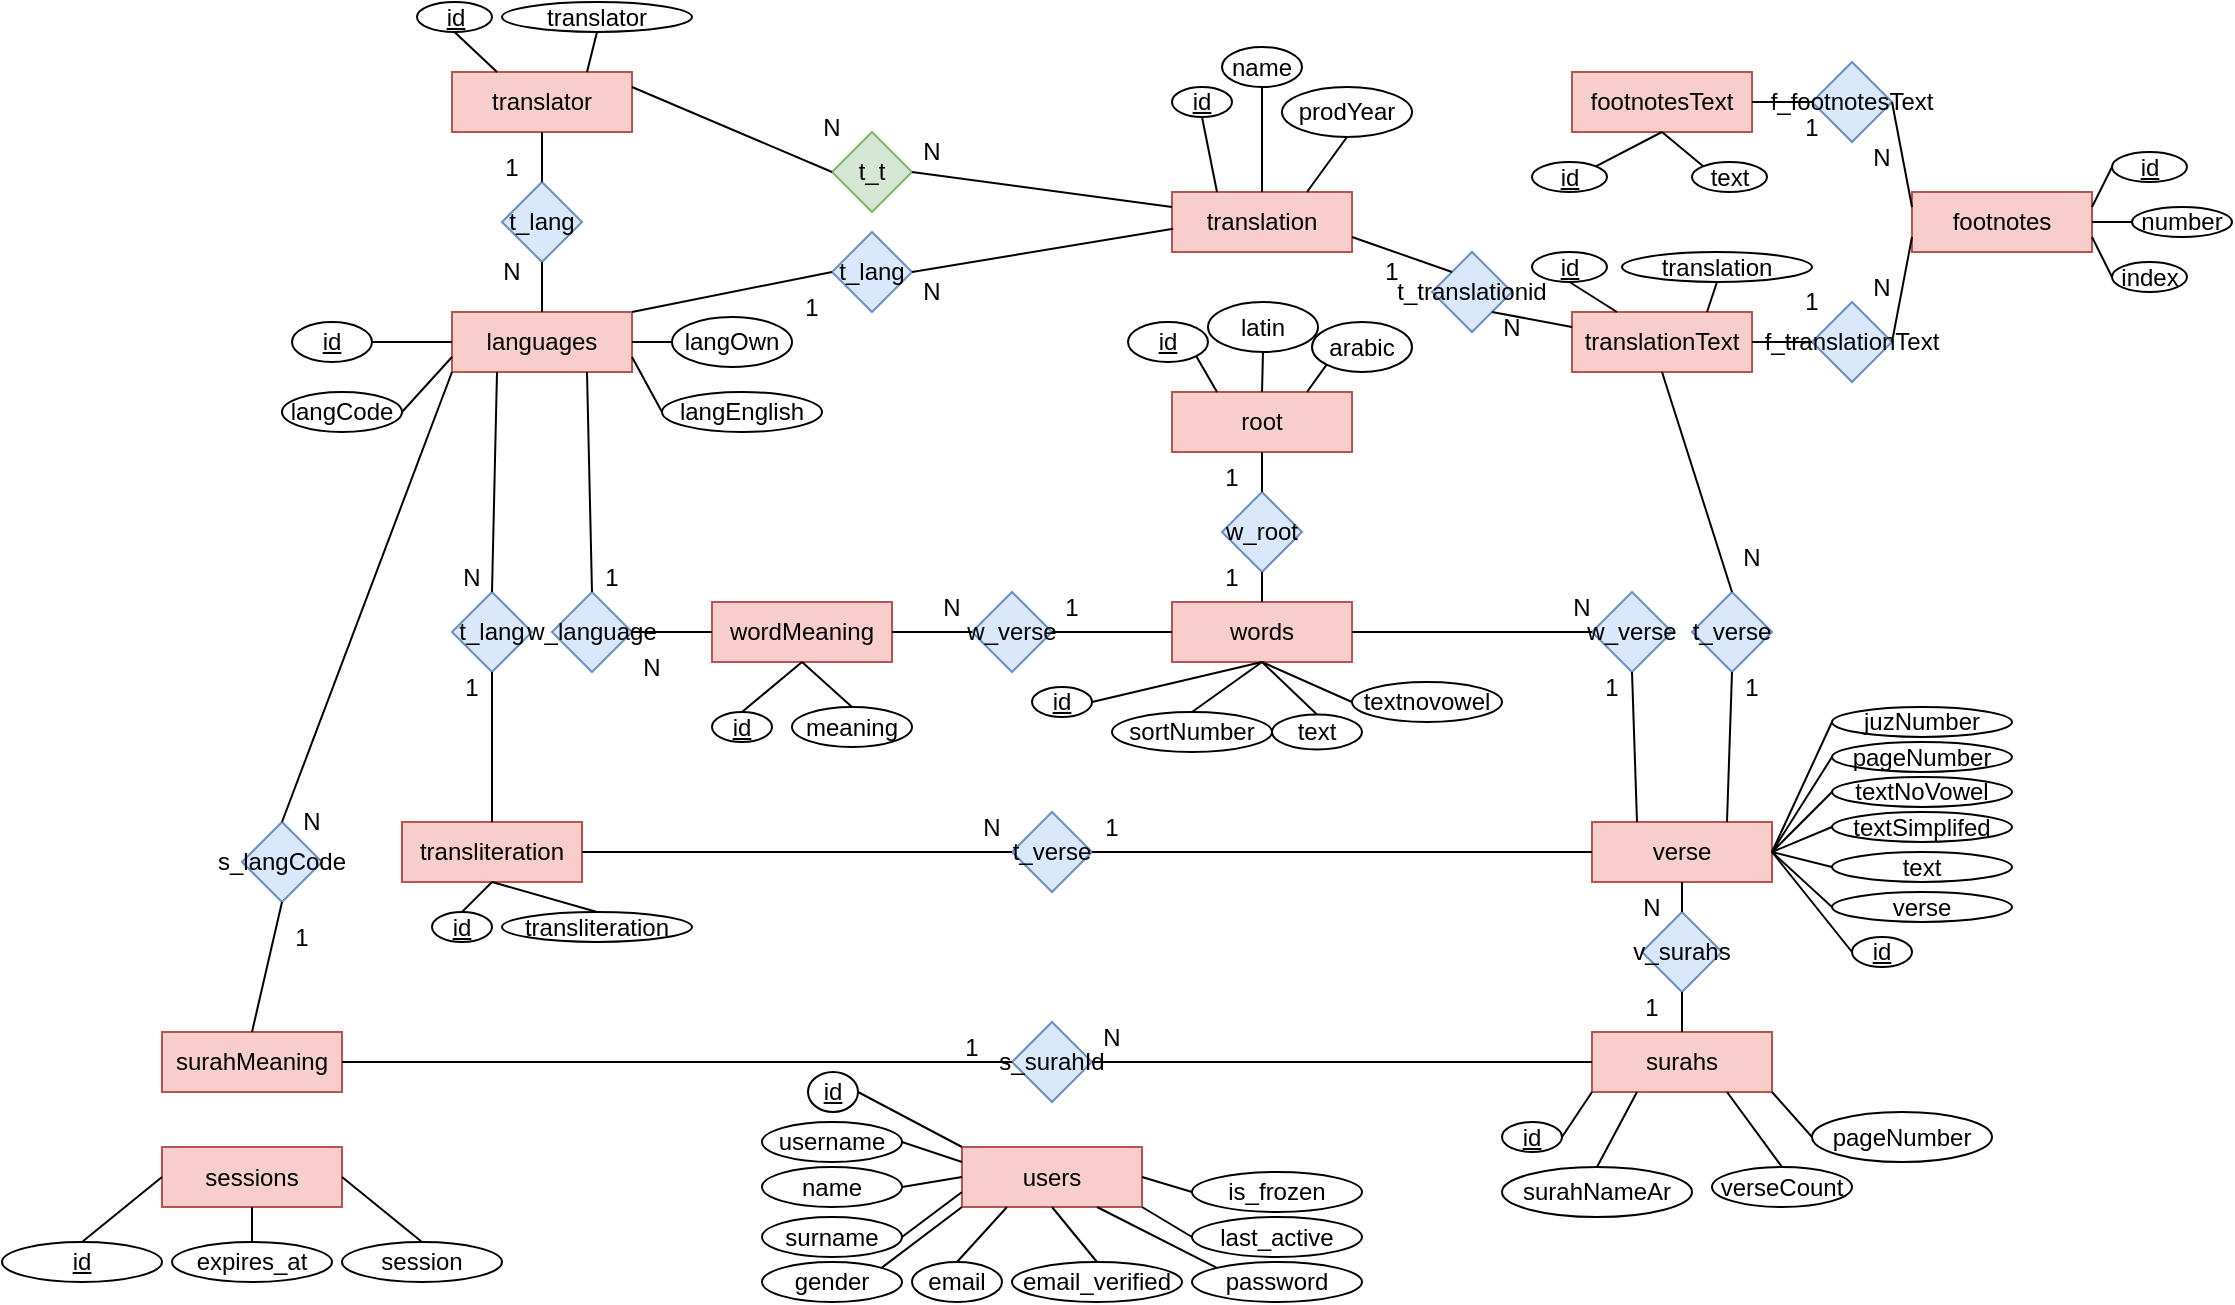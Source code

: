 <mxfile version="24.7.7">
  <diagram name="Page-1" id="Lbz4s9x_JRNStsEHYejV">
    <mxGraphModel dx="943" dy="545" grid="1" gridSize="10" guides="1" tooltips="1" connect="1" arrows="1" fold="1" page="1" pageScale="1" pageWidth="850" pageHeight="1100" math="0" shadow="0">
      <root>
        <mxCell id="0" />
        <mxCell id="1" parent="0" />
        <mxCell id="kabflVCg3d9FJCxfPINH-1" value="footnotes" style="rounded=0;whiteSpace=wrap;html=1;fillColor=#f8cecc;strokeColor=#b85450;" parent="1" vertex="1">
          <mxGeometry x="965" y="95" width="90" height="30" as="geometry" />
        </mxCell>
        <mxCell id="kabflVCg3d9FJCxfPINH-2" value="footnotesText" style="rounded=0;whiteSpace=wrap;html=1;fillColor=#f8cecc;strokeColor=#b85450;" parent="1" vertex="1">
          <mxGeometry x="795" y="35" width="90" height="30" as="geometry" />
        </mxCell>
        <mxCell id="kabflVCg3d9FJCxfPINH-3" value="translationText" style="rounded=0;whiteSpace=wrap;html=1;fillColor=#f8cecc;strokeColor=#b85450;" parent="1" vertex="1">
          <mxGeometry x="795" y="155" width="90" height="30" as="geometry" />
        </mxCell>
        <mxCell id="kabflVCg3d9FJCxfPINH-4" value="f_translationText" style="rhombus;whiteSpace=wrap;html=1;fillColor=#dae8fc;strokeColor=#6c8ebf;" parent="1" vertex="1">
          <mxGeometry x="915" y="150" width="40" height="40" as="geometry" />
        </mxCell>
        <mxCell id="kabflVCg3d9FJCxfPINH-5" value="f_footnotesText" style="rhombus;whiteSpace=wrap;html=1;fillColor=#dae8fc;strokeColor=#6c8ebf;" parent="1" vertex="1">
          <mxGeometry x="915" y="30" width="40" height="40" as="geometry" />
        </mxCell>
        <mxCell id="kabflVCg3d9FJCxfPINH-6" value="" style="endArrow=none;html=1;rounded=0;entryX=0;entryY=0.25;entryDx=0;entryDy=0;exitX=1;exitY=0.5;exitDx=0;exitDy=0;" parent="1" source="kabflVCg3d9FJCxfPINH-5" target="kabflVCg3d9FJCxfPINH-1" edge="1">
          <mxGeometry width="50" height="50" relative="1" as="geometry">
            <mxPoint x="825" y="385" as="sourcePoint" />
            <mxPoint x="875" y="335" as="targetPoint" />
          </mxGeometry>
        </mxCell>
        <mxCell id="kabflVCg3d9FJCxfPINH-7" value="" style="endArrow=none;html=1;rounded=0;entryX=0;entryY=0.75;entryDx=0;entryDy=0;exitX=1;exitY=0.5;exitDx=0;exitDy=0;" parent="1" source="kabflVCg3d9FJCxfPINH-4" target="kabflVCg3d9FJCxfPINH-1" edge="1">
          <mxGeometry width="50" height="50" relative="1" as="geometry">
            <mxPoint x="825" y="385" as="sourcePoint" />
            <mxPoint x="875" y="335" as="targetPoint" />
          </mxGeometry>
        </mxCell>
        <mxCell id="kabflVCg3d9FJCxfPINH-8" value="" style="endArrow=none;html=1;rounded=0;entryX=0;entryY=0.5;entryDx=0;entryDy=0;exitX=1;exitY=0.5;exitDx=0;exitDy=0;" parent="1" source="kabflVCg3d9FJCxfPINH-3" target="kabflVCg3d9FJCxfPINH-4" edge="1">
          <mxGeometry width="50" height="50" relative="1" as="geometry">
            <mxPoint x="825" y="385" as="sourcePoint" />
            <mxPoint x="875" y="335" as="targetPoint" />
          </mxGeometry>
        </mxCell>
        <mxCell id="kabflVCg3d9FJCxfPINH-9" value="" style="endArrow=none;html=1;rounded=0;entryX=0;entryY=0.5;entryDx=0;entryDy=0;exitX=1;exitY=0.5;exitDx=0;exitDy=0;" parent="1" source="kabflVCg3d9FJCxfPINH-2" target="kabflVCg3d9FJCxfPINH-5" edge="1">
          <mxGeometry width="50" height="50" relative="1" as="geometry">
            <mxPoint x="825" y="385" as="sourcePoint" />
            <mxPoint x="875" y="335" as="targetPoint" />
          </mxGeometry>
        </mxCell>
        <mxCell id="kabflVCg3d9FJCxfPINH-10" value="translation" style="rounded=0;whiteSpace=wrap;html=1;fillColor=#f8cecc;strokeColor=#b85450;" parent="1" vertex="1">
          <mxGeometry x="595" y="95" width="90" height="30" as="geometry" />
        </mxCell>
        <mxCell id="kabflVCg3d9FJCxfPINH-14" value="languages" style="rounded=0;whiteSpace=wrap;html=1;fillColor=#f8cecc;strokeColor=#b85450;" parent="1" vertex="1">
          <mxGeometry x="235" y="155" width="90" height="30" as="geometry" />
        </mxCell>
        <mxCell id="kabflVCg3d9FJCxfPINH-15" value="t_lang" style="rhombus;whiteSpace=wrap;html=1;fillColor=#dae8fc;strokeColor=#6c8ebf;" parent="1" vertex="1">
          <mxGeometry x="425" y="115" width="40" height="40" as="geometry" />
        </mxCell>
        <mxCell id="kabflVCg3d9FJCxfPINH-16" value="" style="endArrow=none;html=1;rounded=0;exitX=1;exitY=0.5;exitDx=0;exitDy=0;entryX=0.007;entryY=0.613;entryDx=0;entryDy=0;entryPerimeter=0;" parent="1" source="kabflVCg3d9FJCxfPINH-15" target="kabflVCg3d9FJCxfPINH-10" edge="1">
          <mxGeometry width="50" height="50" relative="1" as="geometry">
            <mxPoint x="835" y="165" as="sourcePoint" />
            <mxPoint x="630" y="175" as="targetPoint" />
          </mxGeometry>
        </mxCell>
        <mxCell id="kabflVCg3d9FJCxfPINH-17" value="" style="endArrow=none;html=1;rounded=0;entryX=1;entryY=0;entryDx=0;entryDy=0;exitX=0;exitY=0.5;exitDx=0;exitDy=0;" parent="1" source="kabflVCg3d9FJCxfPINH-15" target="kabflVCg3d9FJCxfPINH-14" edge="1">
          <mxGeometry width="50" height="50" relative="1" as="geometry">
            <mxPoint x="835" y="165" as="sourcePoint" />
            <mxPoint x="885" y="115" as="targetPoint" />
          </mxGeometry>
        </mxCell>
        <mxCell id="kabflVCg3d9FJCxfPINH-18" value="t_translationid" style="rhombus;whiteSpace=wrap;html=1;fillColor=#dae8fc;strokeColor=#6c8ebf;" parent="1" vertex="1">
          <mxGeometry x="725" y="125" width="40" height="40" as="geometry" />
        </mxCell>
        <mxCell id="kabflVCg3d9FJCxfPINH-19" value="" style="endArrow=none;html=1;rounded=0;exitX=1;exitY=0.75;exitDx=0;exitDy=0;entryX=0;entryY=0;entryDx=0;entryDy=0;" parent="1" source="kabflVCg3d9FJCxfPINH-10" target="kabflVCg3d9FJCxfPINH-18" edge="1">
          <mxGeometry width="50" height="50" relative="1" as="geometry">
            <mxPoint x="775" y="245" as="sourcePoint" />
            <mxPoint x="825" y="195" as="targetPoint" />
          </mxGeometry>
        </mxCell>
        <mxCell id="kabflVCg3d9FJCxfPINH-20" value="" style="endArrow=none;html=1;rounded=0;exitX=1;exitY=1;exitDx=0;exitDy=0;entryX=0;entryY=0.25;entryDx=0;entryDy=0;" parent="1" source="kabflVCg3d9FJCxfPINH-18" target="kabflVCg3d9FJCxfPINH-3" edge="1">
          <mxGeometry width="50" height="50" relative="1" as="geometry">
            <mxPoint x="775" y="245" as="sourcePoint" />
            <mxPoint x="825" y="195" as="targetPoint" />
          </mxGeometry>
        </mxCell>
        <mxCell id="kabflVCg3d9FJCxfPINH-21" value="verse" style="rounded=0;whiteSpace=wrap;html=1;fillColor=#f8cecc;strokeColor=#b85450;" parent="1" vertex="1">
          <mxGeometry x="805" y="410" width="90" height="30" as="geometry" />
        </mxCell>
        <mxCell id="kabflVCg3d9FJCxfPINH-22" value="t_verse" style="rhombus;whiteSpace=wrap;html=1;fillColor=#dae8fc;strokeColor=#6c8ebf;" parent="1" vertex="1">
          <mxGeometry x="855" y="295" width="40" height="40" as="geometry" />
        </mxCell>
        <mxCell id="kabflVCg3d9FJCxfPINH-23" value="" style="endArrow=none;html=1;rounded=0;entryX=0.5;entryY=1;entryDx=0;entryDy=0;exitX=0.5;exitY=0;exitDx=0;exitDy=0;" parent="1" source="kabflVCg3d9FJCxfPINH-22" target="kabflVCg3d9FJCxfPINH-3" edge="1">
          <mxGeometry width="50" height="50" relative="1" as="geometry">
            <mxPoint x="735" y="385" as="sourcePoint" />
            <mxPoint x="785" y="335" as="targetPoint" />
          </mxGeometry>
        </mxCell>
        <mxCell id="kabflVCg3d9FJCxfPINH-24" value="" style="endArrow=none;html=1;rounded=0;entryX=0.5;entryY=1;entryDx=0;entryDy=0;exitX=0.75;exitY=0;exitDx=0;exitDy=0;" parent="1" source="kabflVCg3d9FJCxfPINH-21" target="kabflVCg3d9FJCxfPINH-22" edge="1">
          <mxGeometry width="50" height="50" relative="1" as="geometry">
            <mxPoint x="735" y="385" as="sourcePoint" />
            <mxPoint x="785" y="335" as="targetPoint" />
          </mxGeometry>
        </mxCell>
        <mxCell id="kabflVCg3d9FJCxfPINH-25" value="t_lang" style="rhombus;whiteSpace=wrap;html=1;fillColor=#dae8fc;strokeColor=#6c8ebf;" parent="1" vertex="1">
          <mxGeometry x="260" y="90" width="40" height="40" as="geometry" />
        </mxCell>
        <mxCell id="kabflVCg3d9FJCxfPINH-26" value="translator" style="rounded=0;whiteSpace=wrap;html=1;fillColor=#f8cecc;strokeColor=#b85450;" parent="1" vertex="1">
          <mxGeometry x="235" y="35" width="90" height="30" as="geometry" />
        </mxCell>
        <mxCell id="kabflVCg3d9FJCxfPINH-27" value="" style="endArrow=none;html=1;rounded=0;entryX=0.5;entryY=1;entryDx=0;entryDy=0;exitX=0.5;exitY=0;exitDx=0;exitDy=0;" parent="1" source="kabflVCg3d9FJCxfPINH-25" target="kabflVCg3d9FJCxfPINH-26" edge="1">
          <mxGeometry width="50" height="50" relative="1" as="geometry">
            <mxPoint x="535" y="245" as="sourcePoint" />
            <mxPoint x="585" y="195" as="targetPoint" />
          </mxGeometry>
        </mxCell>
        <mxCell id="kabflVCg3d9FJCxfPINH-28" value="" style="endArrow=none;html=1;rounded=0;entryX=0.5;entryY=1;entryDx=0;entryDy=0;exitX=0.5;exitY=0;exitDx=0;exitDy=0;" parent="1" source="kabflVCg3d9FJCxfPINH-14" target="kabflVCg3d9FJCxfPINH-25" edge="1">
          <mxGeometry width="50" height="50" relative="1" as="geometry">
            <mxPoint x="535" y="245" as="sourcePoint" />
            <mxPoint x="585" y="195" as="targetPoint" />
          </mxGeometry>
        </mxCell>
        <mxCell id="kabflVCg3d9FJCxfPINH-29" value="t_t" style="rhombus;whiteSpace=wrap;html=1;fillColor=#d5e8d4;strokeColor=#82b366;" parent="1" vertex="1">
          <mxGeometry x="425" y="65" width="40" height="40" as="geometry" />
        </mxCell>
        <mxCell id="kabflVCg3d9FJCxfPINH-30" value="" style="endArrow=none;html=1;rounded=0;entryX=1;entryY=0.25;entryDx=0;entryDy=0;exitX=0;exitY=0.5;exitDx=0;exitDy=0;" parent="1" source="kabflVCg3d9FJCxfPINH-29" target="kabflVCg3d9FJCxfPINH-26" edge="1">
          <mxGeometry width="50" height="50" relative="1" as="geometry">
            <mxPoint x="535" y="245" as="sourcePoint" />
            <mxPoint x="585" y="195" as="targetPoint" />
          </mxGeometry>
        </mxCell>
        <mxCell id="kabflVCg3d9FJCxfPINH-31" value="" style="endArrow=none;html=1;rounded=0;entryX=0;entryY=0.25;entryDx=0;entryDy=0;exitX=1;exitY=0.5;exitDx=0;exitDy=0;" parent="1" source="kabflVCg3d9FJCxfPINH-29" target="kabflVCg3d9FJCxfPINH-10" edge="1">
          <mxGeometry width="50" height="50" relative="1" as="geometry">
            <mxPoint x="535" y="245" as="sourcePoint" />
            <mxPoint x="585" y="195" as="targetPoint" />
          </mxGeometry>
        </mxCell>
        <mxCell id="kabflVCg3d9FJCxfPINH-32" value="transliteration" style="rounded=0;whiteSpace=wrap;html=1;fillColor=#f8cecc;strokeColor=#b85450;" parent="1" vertex="1">
          <mxGeometry x="210" y="410" width="90" height="30" as="geometry" />
        </mxCell>
        <mxCell id="kabflVCg3d9FJCxfPINH-33" value="t_lang" style="rhombus;whiteSpace=wrap;html=1;fillColor=#dae8fc;strokeColor=#6c8ebf;" parent="1" vertex="1">
          <mxGeometry x="235" y="295" width="40" height="40" as="geometry" />
        </mxCell>
        <mxCell id="kabflVCg3d9FJCxfPINH-34" value="t_verse" style="rhombus;whiteSpace=wrap;html=1;fillColor=#dae8fc;strokeColor=#6c8ebf;" parent="1" vertex="1">
          <mxGeometry x="515" y="405" width="40" height="40" as="geometry" />
        </mxCell>
        <mxCell id="kabflVCg3d9FJCxfPINH-35" value="" style="endArrow=none;html=1;rounded=0;entryX=0.5;entryY=1;entryDx=0;entryDy=0;exitX=0.5;exitY=0;exitDx=0;exitDy=0;" parent="1" source="kabflVCg3d9FJCxfPINH-32" target="kabflVCg3d9FJCxfPINH-33" edge="1">
          <mxGeometry width="50" height="50" relative="1" as="geometry">
            <mxPoint x="645" y="385" as="sourcePoint" />
            <mxPoint x="695" y="335" as="targetPoint" />
          </mxGeometry>
        </mxCell>
        <mxCell id="kabflVCg3d9FJCxfPINH-36" value="" style="endArrow=none;html=1;rounded=0;entryX=0.25;entryY=1;entryDx=0;entryDy=0;exitX=0.5;exitY=0;exitDx=0;exitDy=0;" parent="1" source="kabflVCg3d9FJCxfPINH-33" target="kabflVCg3d9FJCxfPINH-14" edge="1">
          <mxGeometry width="50" height="50" relative="1" as="geometry">
            <mxPoint x="645" y="385" as="sourcePoint" />
            <mxPoint x="695" y="335" as="targetPoint" />
          </mxGeometry>
        </mxCell>
        <mxCell id="kabflVCg3d9FJCxfPINH-37" value="" style="endArrow=none;html=1;rounded=0;entryX=0;entryY=0.5;entryDx=0;entryDy=0;exitX=1;exitY=0.5;exitDx=0;exitDy=0;" parent="1" source="kabflVCg3d9FJCxfPINH-32" target="kabflVCg3d9FJCxfPINH-34" edge="1">
          <mxGeometry width="50" height="50" relative="1" as="geometry">
            <mxPoint x="645" y="385" as="sourcePoint" />
            <mxPoint x="695" y="335" as="targetPoint" />
          </mxGeometry>
        </mxCell>
        <mxCell id="kabflVCg3d9FJCxfPINH-38" value="" style="endArrow=none;html=1;rounded=0;entryX=0;entryY=0.5;entryDx=0;entryDy=0;exitX=1;exitY=0.5;exitDx=0;exitDy=0;" parent="1" source="kabflVCg3d9FJCxfPINH-34" target="kabflVCg3d9FJCxfPINH-21" edge="1">
          <mxGeometry width="50" height="50" relative="1" as="geometry">
            <mxPoint x="645" y="385" as="sourcePoint" />
            <mxPoint x="695" y="335" as="targetPoint" />
          </mxGeometry>
        </mxCell>
        <mxCell id="kabflVCg3d9FJCxfPINH-39" value="surahs" style="rounded=0;whiteSpace=wrap;html=1;fillColor=#f8cecc;strokeColor=#b85450;" parent="1" vertex="1">
          <mxGeometry x="805" y="515" width="90" height="30" as="geometry" />
        </mxCell>
        <mxCell id="kabflVCg3d9FJCxfPINH-40" value="v_surahs" style="rhombus;whiteSpace=wrap;html=1;fillColor=#dae8fc;strokeColor=#6c8ebf;" parent="1" vertex="1">
          <mxGeometry x="830" y="455" width="40" height="40" as="geometry" />
        </mxCell>
        <mxCell id="kabflVCg3d9FJCxfPINH-41" value="" style="endArrow=none;html=1;rounded=0;entryX=0.5;entryY=1;entryDx=0;entryDy=0;exitX=0.5;exitY=0;exitDx=0;exitDy=0;" parent="1" source="kabflVCg3d9FJCxfPINH-40" target="kabflVCg3d9FJCxfPINH-21" edge="1">
          <mxGeometry width="50" height="50" relative="1" as="geometry">
            <mxPoint x="790" y="415" as="sourcePoint" />
            <mxPoint x="835" y="425" as="targetPoint" />
          </mxGeometry>
        </mxCell>
        <mxCell id="kabflVCg3d9FJCxfPINH-42" value="" style="endArrow=none;html=1;rounded=0;entryX=0.5;entryY=1;entryDx=0;entryDy=0;exitX=0.5;exitY=0;exitDx=0;exitDy=0;" parent="1" source="kabflVCg3d9FJCxfPINH-39" target="kabflVCg3d9FJCxfPINH-40" edge="1">
          <mxGeometry width="50" height="50" relative="1" as="geometry">
            <mxPoint x="785" y="475" as="sourcePoint" />
            <mxPoint x="835" y="425" as="targetPoint" />
          </mxGeometry>
        </mxCell>
        <mxCell id="kabflVCg3d9FJCxfPINH-43" value="words" style="rounded=0;whiteSpace=wrap;html=1;fillColor=#f8cecc;strokeColor=#b85450;" parent="1" vertex="1">
          <mxGeometry x="595" y="300" width="90" height="30" as="geometry" />
        </mxCell>
        <mxCell id="kabflVCg3d9FJCxfPINH-44" value="root" style="rounded=0;whiteSpace=wrap;html=1;fillColor=#f8cecc;strokeColor=#b85450;" parent="1" vertex="1">
          <mxGeometry x="595" y="195" width="90" height="30" as="geometry" />
        </mxCell>
        <mxCell id="kabflVCg3d9FJCxfPINH-45" value="w_verse" style="rhombus;whiteSpace=wrap;html=1;fillColor=#dae8fc;strokeColor=#6c8ebf;" parent="1" vertex="1">
          <mxGeometry x="805" y="295" width="40" height="40" as="geometry" />
        </mxCell>
        <mxCell id="kabflVCg3d9FJCxfPINH-46" value="" style="endArrow=none;html=1;rounded=0;entryX=1;entryY=0.5;entryDx=0;entryDy=0;exitX=0;exitY=0.5;exitDx=0;exitDy=0;" parent="1" source="kabflVCg3d9FJCxfPINH-45" target="kabflVCg3d9FJCxfPINH-43" edge="1">
          <mxGeometry width="50" height="50" relative="1" as="geometry">
            <mxPoint x="865" y="355" as="sourcePoint" />
            <mxPoint x="915" y="305" as="targetPoint" />
          </mxGeometry>
        </mxCell>
        <mxCell id="kabflVCg3d9FJCxfPINH-47" value="w_root" style="rhombus;whiteSpace=wrap;html=1;fillColor=#dae8fc;strokeColor=#6c8ebf;" parent="1" vertex="1">
          <mxGeometry x="620" y="245" width="40" height="40" as="geometry" />
        </mxCell>
        <mxCell id="kabflVCg3d9FJCxfPINH-48" value="" style="endArrow=none;html=1;rounded=0;entryX=0.5;entryY=1;entryDx=0;entryDy=0;exitX=0.5;exitY=0;exitDx=0;exitDy=0;" parent="1" source="kabflVCg3d9FJCxfPINH-43" target="kabflVCg3d9FJCxfPINH-47" edge="1">
          <mxGeometry width="50" height="50" relative="1" as="geometry">
            <mxPoint x="865" y="355" as="sourcePoint" />
            <mxPoint x="915" y="305" as="targetPoint" />
          </mxGeometry>
        </mxCell>
        <mxCell id="kabflVCg3d9FJCxfPINH-49" value="" style="endArrow=none;html=1;rounded=0;entryX=0.5;entryY=1;entryDx=0;entryDy=0;exitX=0.5;exitY=0;exitDx=0;exitDy=0;" parent="1" source="kabflVCg3d9FJCxfPINH-47" target="kabflVCg3d9FJCxfPINH-44" edge="1">
          <mxGeometry width="50" height="50" relative="1" as="geometry">
            <mxPoint x="990" y="415" as="sourcePoint" />
            <mxPoint x="990" y="435" as="targetPoint" />
          </mxGeometry>
        </mxCell>
        <mxCell id="kabflVCg3d9FJCxfPINH-50" value="" style="endArrow=none;html=1;rounded=0;entryX=0.5;entryY=1;entryDx=0;entryDy=0;exitX=0.25;exitY=0;exitDx=0;exitDy=0;" parent="1" source="kabflVCg3d9FJCxfPINH-21" target="kabflVCg3d9FJCxfPINH-45" edge="1">
          <mxGeometry width="50" height="50" relative="1" as="geometry">
            <mxPoint x="705" y="455" as="sourcePoint" />
            <mxPoint x="755" y="405" as="targetPoint" />
          </mxGeometry>
        </mxCell>
        <mxCell id="kabflVCg3d9FJCxfPINH-51" value="wordMeaning" style="rounded=0;whiteSpace=wrap;html=1;fillColor=#f8cecc;strokeColor=#b85450;" parent="1" vertex="1">
          <mxGeometry x="365" y="300" width="90" height="30" as="geometry" />
        </mxCell>
        <mxCell id="kabflVCg3d9FJCxfPINH-52" value="w_verse" style="rhombus;whiteSpace=wrap;html=1;fillColor=#dae8fc;strokeColor=#6c8ebf;" parent="1" vertex="1">
          <mxGeometry x="495" y="295" width="40" height="40" as="geometry" />
        </mxCell>
        <mxCell id="kabflVCg3d9FJCxfPINH-53" value="" style="endArrow=none;html=1;rounded=0;entryX=0;entryY=0.5;entryDx=0;entryDy=0;exitX=1;exitY=0.5;exitDx=0;exitDy=0;" parent="1" source="kabflVCg3d9FJCxfPINH-52" target="kabflVCg3d9FJCxfPINH-43" edge="1">
          <mxGeometry width="50" height="50" relative="1" as="geometry">
            <mxPoint x="625" y="425" as="sourcePoint" />
            <mxPoint x="675" y="375" as="targetPoint" />
          </mxGeometry>
        </mxCell>
        <mxCell id="kabflVCg3d9FJCxfPINH-54" value="w_language" style="rhombus;whiteSpace=wrap;html=1;fillColor=#dae8fc;strokeColor=#6c8ebf;" parent="1" vertex="1">
          <mxGeometry x="285" y="295" width="40" height="40" as="geometry" />
        </mxCell>
        <mxCell id="kabflVCg3d9FJCxfPINH-55" value="" style="endArrow=none;html=1;rounded=0;entryX=0;entryY=0.5;entryDx=0;entryDy=0;exitX=1;exitY=0.5;exitDx=0;exitDy=0;" parent="1" source="kabflVCg3d9FJCxfPINH-54" target="kabflVCg3d9FJCxfPINH-51" edge="1">
          <mxGeometry width="50" height="50" relative="1" as="geometry">
            <mxPoint x="625" y="425" as="sourcePoint" />
            <mxPoint x="675" y="375" as="targetPoint" />
          </mxGeometry>
        </mxCell>
        <mxCell id="kabflVCg3d9FJCxfPINH-56" value="" style="endArrow=none;html=1;rounded=0;entryX=0.75;entryY=1;entryDx=0;entryDy=0;exitX=0.5;exitY=0;exitDx=0;exitDy=0;" parent="1" source="kabflVCg3d9FJCxfPINH-54" target="kabflVCg3d9FJCxfPINH-14" edge="1">
          <mxGeometry width="50" height="50" relative="1" as="geometry">
            <mxPoint x="625" y="425" as="sourcePoint" />
            <mxPoint x="675" y="375" as="targetPoint" />
          </mxGeometry>
        </mxCell>
        <mxCell id="kabflVCg3d9FJCxfPINH-57" value="" style="endArrow=none;html=1;rounded=0;exitX=1;exitY=0.5;exitDx=0;exitDy=0;entryX=0;entryY=0.5;entryDx=0;entryDy=0;" parent="1" source="kabflVCg3d9FJCxfPINH-51" target="kabflVCg3d9FJCxfPINH-52" edge="1">
          <mxGeometry width="50" height="50" relative="1" as="geometry">
            <mxPoint x="715" y="355" as="sourcePoint" />
            <mxPoint x="765" y="305" as="targetPoint" />
          </mxGeometry>
        </mxCell>
        <mxCell id="kabflVCg3d9FJCxfPINH-58" value="&lt;u&gt;id&lt;/u&gt;" style="ellipse;whiteSpace=wrap;html=1;" parent="1" vertex="1">
          <mxGeometry x="525" y="342.5" width="30" height="15" as="geometry" />
        </mxCell>
        <mxCell id="kabflVCg3d9FJCxfPINH-59" value="sortNumber" style="ellipse;whiteSpace=wrap;html=1;" parent="1" vertex="1">
          <mxGeometry x="565" y="355" width="80" height="20" as="geometry" />
        </mxCell>
        <mxCell id="kabflVCg3d9FJCxfPINH-60" value="text" style="ellipse;whiteSpace=wrap;html=1;" parent="1" vertex="1">
          <mxGeometry x="645" y="356.25" width="45" height="17.5" as="geometry" />
        </mxCell>
        <mxCell id="kabflVCg3d9FJCxfPINH-61" value="textnovowel" style="ellipse;whiteSpace=wrap;html=1;" parent="1" vertex="1">
          <mxGeometry x="685" y="340" width="75" height="20" as="geometry" />
        </mxCell>
        <mxCell id="kabflVCg3d9FJCxfPINH-62" value="" style="endArrow=none;html=1;rounded=0;entryX=0.5;entryY=1;entryDx=0;entryDy=0;exitX=1;exitY=0.5;exitDx=0;exitDy=0;" parent="1" source="kabflVCg3d9FJCxfPINH-58" target="kabflVCg3d9FJCxfPINH-43" edge="1">
          <mxGeometry width="50" height="50" relative="1" as="geometry">
            <mxPoint x="615" y="345" as="sourcePoint" />
            <mxPoint x="665" y="295" as="targetPoint" />
          </mxGeometry>
        </mxCell>
        <mxCell id="kabflVCg3d9FJCxfPINH-63" value="" style="endArrow=none;html=1;rounded=0;entryX=0.5;entryY=1;entryDx=0;entryDy=0;exitX=0.5;exitY=0;exitDx=0;exitDy=0;" parent="1" source="kabflVCg3d9FJCxfPINH-59" target="kabflVCg3d9FJCxfPINH-43" edge="1">
          <mxGeometry width="50" height="50" relative="1" as="geometry">
            <mxPoint x="615" y="345" as="sourcePoint" />
            <mxPoint x="665" y="295" as="targetPoint" />
          </mxGeometry>
        </mxCell>
        <mxCell id="kabflVCg3d9FJCxfPINH-64" value="" style="endArrow=none;html=1;rounded=0;entryX=0.5;entryY=0;entryDx=0;entryDy=0;exitX=0.5;exitY=1;exitDx=0;exitDy=0;" parent="1" source="kabflVCg3d9FJCxfPINH-43" target="kabflVCg3d9FJCxfPINH-60" edge="1">
          <mxGeometry width="50" height="50" relative="1" as="geometry">
            <mxPoint x="615" y="345" as="sourcePoint" />
            <mxPoint x="665" y="295" as="targetPoint" />
          </mxGeometry>
        </mxCell>
        <mxCell id="kabflVCg3d9FJCxfPINH-65" value="" style="endArrow=none;html=1;rounded=0;entryX=0;entryY=0.5;entryDx=0;entryDy=0;exitX=0.5;exitY=1;exitDx=0;exitDy=0;" parent="1" source="kabflVCg3d9FJCxfPINH-43" target="kabflVCg3d9FJCxfPINH-61" edge="1">
          <mxGeometry width="50" height="50" relative="1" as="geometry">
            <mxPoint x="615" y="345" as="sourcePoint" />
            <mxPoint x="665" y="295" as="targetPoint" />
          </mxGeometry>
        </mxCell>
        <mxCell id="kabflVCg3d9FJCxfPINH-66" value="&lt;u&gt;id&lt;/u&gt;" style="ellipse;whiteSpace=wrap;html=1;" parent="1" vertex="1">
          <mxGeometry x="365" y="355" width="30" height="15" as="geometry" />
        </mxCell>
        <mxCell id="kabflVCg3d9FJCxfPINH-67" value="meaning" style="ellipse;whiteSpace=wrap;html=1;" parent="1" vertex="1">
          <mxGeometry x="405" y="352.5" width="60" height="20" as="geometry" />
        </mxCell>
        <mxCell id="kabflVCg3d9FJCxfPINH-68" value="" style="endArrow=none;html=1;rounded=0;entryX=0.5;entryY=1;entryDx=0;entryDy=0;exitX=0.5;exitY=0;exitDx=0;exitDy=0;" parent="1" source="kabflVCg3d9FJCxfPINH-66" target="kabflVCg3d9FJCxfPINH-51" edge="1">
          <mxGeometry width="50" height="50" relative="1" as="geometry">
            <mxPoint x="615" y="345" as="sourcePoint" />
            <mxPoint x="665" y="295" as="targetPoint" />
          </mxGeometry>
        </mxCell>
        <mxCell id="kabflVCg3d9FJCxfPINH-69" value="" style="endArrow=none;html=1;rounded=0;entryX=0.5;entryY=1;entryDx=0;entryDy=0;exitX=0.5;exitY=0;exitDx=0;exitDy=0;" parent="1" source="kabflVCg3d9FJCxfPINH-67" target="kabflVCg3d9FJCxfPINH-51" edge="1">
          <mxGeometry width="50" height="50" relative="1" as="geometry">
            <mxPoint x="615" y="345" as="sourcePoint" />
            <mxPoint x="665" y="295" as="targetPoint" />
          </mxGeometry>
        </mxCell>
        <mxCell id="kabflVCg3d9FJCxfPINH-70" value="N" style="text;html=1;align=center;verticalAlign=middle;whiteSpace=wrap;rounded=0;" parent="1" vertex="1">
          <mxGeometry x="325" y="325" width="20" height="15" as="geometry" />
        </mxCell>
        <mxCell id="kabflVCg3d9FJCxfPINH-71" value="1" style="text;html=1;align=center;verticalAlign=middle;whiteSpace=wrap;rounded=0;" parent="1" vertex="1">
          <mxGeometry x="305" y="280" width="20" height="15" as="geometry" />
        </mxCell>
        <mxCell id="kabflVCg3d9FJCxfPINH-72" value="1" style="text;html=1;align=center;verticalAlign=middle;whiteSpace=wrap;rounded=0;" parent="1" vertex="1">
          <mxGeometry x="535" y="295" width="20" height="15" as="geometry" />
        </mxCell>
        <mxCell id="kabflVCg3d9FJCxfPINH-73" value="N" style="text;html=1;align=center;verticalAlign=middle;whiteSpace=wrap;rounded=0;" parent="1" vertex="1">
          <mxGeometry x="475" y="295" width="20" height="15" as="geometry" />
        </mxCell>
        <mxCell id="kabflVCg3d9FJCxfPINH-74" value="1" style="text;html=1;align=center;verticalAlign=middle;whiteSpace=wrap;rounded=0;" parent="1" vertex="1">
          <mxGeometry x="615" y="230" width="20" height="15" as="geometry" />
        </mxCell>
        <mxCell id="kabflVCg3d9FJCxfPINH-75" value="1" style="text;html=1;align=center;verticalAlign=middle;whiteSpace=wrap;rounded=0;" parent="1" vertex="1">
          <mxGeometry x="615" y="280" width="20" height="15" as="geometry" />
        </mxCell>
        <mxCell id="kabflVCg3d9FJCxfPINH-76" value="1" style="text;html=1;align=center;verticalAlign=middle;whiteSpace=wrap;rounded=0;" parent="1" vertex="1">
          <mxGeometry x="825" y="495" width="20" height="15" as="geometry" />
        </mxCell>
        <mxCell id="kabflVCg3d9FJCxfPINH-77" value="N" style="text;html=1;align=center;verticalAlign=middle;whiteSpace=wrap;rounded=0;" parent="1" vertex="1">
          <mxGeometry x="825" y="445" width="20" height="15" as="geometry" />
        </mxCell>
        <mxCell id="kabflVCg3d9FJCxfPINH-78" value="N" style="text;html=1;align=center;verticalAlign=middle;whiteSpace=wrap;rounded=0;" parent="1" vertex="1">
          <mxGeometry x="235" y="280" width="20" height="15" as="geometry" />
        </mxCell>
        <mxCell id="kabflVCg3d9FJCxfPINH-79" value="1" style="text;html=1;align=center;verticalAlign=middle;whiteSpace=wrap;rounded=0;" parent="1" vertex="1">
          <mxGeometry x="235" y="335" width="20" height="15" as="geometry" />
        </mxCell>
        <mxCell id="kabflVCg3d9FJCxfPINH-80" value="N" style="text;html=1;align=center;verticalAlign=middle;whiteSpace=wrap;rounded=0;" parent="1" vertex="1">
          <mxGeometry x="495" y="405" width="20" height="15" as="geometry" />
        </mxCell>
        <mxCell id="kabflVCg3d9FJCxfPINH-81" value="1" style="text;html=1;align=center;verticalAlign=middle;whiteSpace=wrap;rounded=0;" parent="1" vertex="1">
          <mxGeometry x="555" y="405" width="20" height="15" as="geometry" />
        </mxCell>
        <mxCell id="kabflVCg3d9FJCxfPINH-82" value="N" style="text;html=1;align=center;verticalAlign=middle;whiteSpace=wrap;rounded=0;" parent="1" vertex="1">
          <mxGeometry x="415" y="55" width="20" height="15" as="geometry" />
        </mxCell>
        <mxCell id="kabflVCg3d9FJCxfPINH-83" value="N" style="text;html=1;align=center;verticalAlign=middle;whiteSpace=wrap;rounded=0;" parent="1" vertex="1">
          <mxGeometry x="465" y="67.5" width="20" height="15" as="geometry" />
        </mxCell>
        <mxCell id="kabflVCg3d9FJCxfPINH-84" value="N" style="text;html=1;align=center;verticalAlign=middle;whiteSpace=wrap;rounded=0;" parent="1" vertex="1">
          <mxGeometry x="255" y="127.5" width="20" height="15" as="geometry" />
        </mxCell>
        <mxCell id="kabflVCg3d9FJCxfPINH-85" value="1" style="text;html=1;align=center;verticalAlign=middle;whiteSpace=wrap;rounded=0;" parent="1" vertex="1">
          <mxGeometry x="255" y="75" width="20" height="15" as="geometry" />
        </mxCell>
        <mxCell id="kabflVCg3d9FJCxfPINH-86" value="&lt;u&gt;id&lt;/u&gt;" style="ellipse;whiteSpace=wrap;html=1;" parent="1" vertex="1">
          <mxGeometry x="935" y="467.5" width="30" height="15" as="geometry" />
        </mxCell>
        <mxCell id="kabflVCg3d9FJCxfPINH-87" value="verse" style="ellipse;whiteSpace=wrap;html=1;" parent="1" vertex="1">
          <mxGeometry x="925" y="445" width="90" height="15" as="geometry" />
        </mxCell>
        <mxCell id="kabflVCg3d9FJCxfPINH-88" value="text" style="ellipse;whiteSpace=wrap;html=1;" parent="1" vertex="1">
          <mxGeometry x="925" y="425" width="90" height="15" as="geometry" />
        </mxCell>
        <mxCell id="kabflVCg3d9FJCxfPINH-89" value="textSimplifed" style="ellipse;whiteSpace=wrap;html=1;" parent="1" vertex="1">
          <mxGeometry x="925" y="405" width="90" height="15" as="geometry" />
        </mxCell>
        <mxCell id="kabflVCg3d9FJCxfPINH-90" value="textNoVowel" style="ellipse;whiteSpace=wrap;html=1;" parent="1" vertex="1">
          <mxGeometry x="925" y="387.5" width="90" height="15" as="geometry" />
        </mxCell>
        <mxCell id="kabflVCg3d9FJCxfPINH-91" value="pageNumber" style="ellipse;whiteSpace=wrap;html=1;" parent="1" vertex="1">
          <mxGeometry x="925" y="370" width="90" height="15" as="geometry" />
        </mxCell>
        <mxCell id="kabflVCg3d9FJCxfPINH-92" value="juzNumber" style="ellipse;whiteSpace=wrap;html=1;" parent="1" vertex="1">
          <mxGeometry x="925" y="352.5" width="90" height="15" as="geometry" />
        </mxCell>
        <mxCell id="kabflVCg3d9FJCxfPINH-93" value="" style="endArrow=none;html=1;rounded=0;entryX=1;entryY=0.5;entryDx=0;entryDy=0;exitX=0;exitY=0.5;exitDx=0;exitDy=0;" parent="1" source="kabflVCg3d9FJCxfPINH-86" target="kabflVCg3d9FJCxfPINH-21" edge="1">
          <mxGeometry width="50" height="50" relative="1" as="geometry">
            <mxPoint x="925" y="475" as="sourcePoint" />
            <mxPoint x="1015" y="395" as="targetPoint" />
          </mxGeometry>
        </mxCell>
        <mxCell id="kabflVCg3d9FJCxfPINH-94" value="" style="endArrow=none;html=1;rounded=0;exitX=1;exitY=0.5;exitDx=0;exitDy=0;entryX=0;entryY=0.5;entryDx=0;entryDy=0;" parent="1" source="kabflVCg3d9FJCxfPINH-21" target="kabflVCg3d9FJCxfPINH-87" edge="1">
          <mxGeometry width="50" height="50" relative="1" as="geometry">
            <mxPoint x="965" y="445" as="sourcePoint" />
            <mxPoint x="1015" y="395" as="targetPoint" />
          </mxGeometry>
        </mxCell>
        <mxCell id="kabflVCg3d9FJCxfPINH-95" value="" style="endArrow=none;html=1;rounded=0;exitX=1;exitY=0.5;exitDx=0;exitDy=0;entryX=0;entryY=0.5;entryDx=0;entryDy=0;" parent="1" source="kabflVCg3d9FJCxfPINH-21" target="kabflVCg3d9FJCxfPINH-88" edge="1">
          <mxGeometry width="50" height="50" relative="1" as="geometry">
            <mxPoint x="965" y="445" as="sourcePoint" />
            <mxPoint x="1015" y="395" as="targetPoint" />
          </mxGeometry>
        </mxCell>
        <mxCell id="kabflVCg3d9FJCxfPINH-96" value="" style="endArrow=none;html=1;rounded=0;exitX=1;exitY=0.5;exitDx=0;exitDy=0;entryX=0;entryY=0.5;entryDx=0;entryDy=0;" parent="1" source="kabflVCg3d9FJCxfPINH-21" target="kabflVCg3d9FJCxfPINH-89" edge="1">
          <mxGeometry width="50" height="50" relative="1" as="geometry">
            <mxPoint x="965" y="445" as="sourcePoint" />
            <mxPoint x="1015" y="395" as="targetPoint" />
          </mxGeometry>
        </mxCell>
        <mxCell id="kabflVCg3d9FJCxfPINH-97" value="" style="endArrow=none;html=1;rounded=0;exitX=1;exitY=0.5;exitDx=0;exitDy=0;entryX=0;entryY=0.5;entryDx=0;entryDy=0;" parent="1" source="kabflVCg3d9FJCxfPINH-21" target="kabflVCg3d9FJCxfPINH-90" edge="1">
          <mxGeometry width="50" height="50" relative="1" as="geometry">
            <mxPoint x="905" y="405" as="sourcePoint" />
            <mxPoint x="1025" y="375" as="targetPoint" />
          </mxGeometry>
        </mxCell>
        <mxCell id="kabflVCg3d9FJCxfPINH-98" value="" style="endArrow=none;html=1;rounded=0;entryX=1;entryY=0.5;entryDx=0;entryDy=0;exitX=0;exitY=0.5;exitDx=0;exitDy=0;" parent="1" source="kabflVCg3d9FJCxfPINH-91" target="kabflVCg3d9FJCxfPINH-21" edge="1">
          <mxGeometry width="50" height="50" relative="1" as="geometry">
            <mxPoint x="965" y="445" as="sourcePoint" />
            <mxPoint x="1015" y="395" as="targetPoint" />
          </mxGeometry>
        </mxCell>
        <mxCell id="kabflVCg3d9FJCxfPINH-99" value="" style="endArrow=none;html=1;rounded=0;exitX=1;exitY=0.5;exitDx=0;exitDy=0;entryX=0;entryY=0.5;entryDx=0;entryDy=0;" parent="1" source="kabflVCg3d9FJCxfPINH-21" target="kabflVCg3d9FJCxfPINH-92" edge="1">
          <mxGeometry width="50" height="50" relative="1" as="geometry">
            <mxPoint x="965" y="445" as="sourcePoint" />
            <mxPoint x="1015" y="395" as="targetPoint" />
          </mxGeometry>
        </mxCell>
        <mxCell id="kabflVCg3d9FJCxfPINH-100" value="&lt;u&gt;id&lt;/u&gt;" style="ellipse;whiteSpace=wrap;html=1;" parent="1" vertex="1">
          <mxGeometry x="225" y="455" width="30" height="15" as="geometry" />
        </mxCell>
        <mxCell id="kabflVCg3d9FJCxfPINH-101" value="transliteration" style="ellipse;whiteSpace=wrap;html=1;" parent="1" vertex="1">
          <mxGeometry x="260" y="455" width="95" height="15" as="geometry" />
        </mxCell>
        <mxCell id="kabflVCg3d9FJCxfPINH-102" value="" style="endArrow=none;html=1;rounded=0;exitX=0.5;exitY=0;exitDx=0;exitDy=0;entryX=0.5;entryY=1;entryDx=0;entryDy=0;" parent="1" source="kabflVCg3d9FJCxfPINH-100" target="kabflVCg3d9FJCxfPINH-32" edge="1">
          <mxGeometry width="50" height="50" relative="1" as="geometry">
            <mxPoint x="395" y="485" as="sourcePoint" />
            <mxPoint x="445" y="435" as="targetPoint" />
          </mxGeometry>
        </mxCell>
        <mxCell id="kabflVCg3d9FJCxfPINH-103" value="" style="endArrow=none;html=1;rounded=0;exitX=0.5;exitY=1;exitDx=0;exitDy=0;entryX=0.5;entryY=0;entryDx=0;entryDy=0;" parent="1" source="kabflVCg3d9FJCxfPINH-32" target="kabflVCg3d9FJCxfPINH-101" edge="1">
          <mxGeometry width="50" height="50" relative="1" as="geometry">
            <mxPoint x="395" y="485" as="sourcePoint" />
            <mxPoint x="445" y="435" as="targetPoint" />
          </mxGeometry>
        </mxCell>
        <mxCell id="kabflVCg3d9FJCxfPINH-104" value="&lt;u&gt;id&lt;/u&gt;" style="ellipse;whiteSpace=wrap;html=1;" parent="1" vertex="1">
          <mxGeometry x="217.5" width="37.5" height="15" as="geometry" />
        </mxCell>
        <mxCell id="kabflVCg3d9FJCxfPINH-105" value="translator" style="ellipse;whiteSpace=wrap;html=1;" parent="1" vertex="1">
          <mxGeometry x="260" width="95" height="15" as="geometry" />
        </mxCell>
        <mxCell id="kabflVCg3d9FJCxfPINH-106" value="" style="endArrow=none;html=1;rounded=0;entryX=0.5;entryY=1;entryDx=0;entryDy=0;exitX=0.25;exitY=0;exitDx=0;exitDy=0;" parent="1" source="kabflVCg3d9FJCxfPINH-26" target="kabflVCg3d9FJCxfPINH-104" edge="1">
          <mxGeometry width="50" height="50" relative="1" as="geometry">
            <mxPoint x="425" y="215" as="sourcePoint" />
            <mxPoint x="475" y="165" as="targetPoint" />
          </mxGeometry>
        </mxCell>
        <mxCell id="kabflVCg3d9FJCxfPINH-107" value="" style="endArrow=none;html=1;rounded=0;entryX=0.5;entryY=1;entryDx=0;entryDy=0;exitX=0.75;exitY=0;exitDx=0;exitDy=0;" parent="1" source="kabflVCg3d9FJCxfPINH-26" target="kabflVCg3d9FJCxfPINH-105" edge="1">
          <mxGeometry width="50" height="50" relative="1" as="geometry">
            <mxPoint x="425" y="215" as="sourcePoint" />
            <mxPoint x="475" y="165" as="targetPoint" />
          </mxGeometry>
        </mxCell>
        <mxCell id="kabflVCg3d9FJCxfPINH-108" value="&lt;u&gt;id&lt;/u&gt;" style="ellipse;whiteSpace=wrap;html=1;" parent="1" vertex="1">
          <mxGeometry x="775" y="125" width="37.5" height="15" as="geometry" />
        </mxCell>
        <mxCell id="kabflVCg3d9FJCxfPINH-109" value="translation" style="ellipse;whiteSpace=wrap;html=1;" parent="1" vertex="1">
          <mxGeometry x="820" y="125" width="95" height="15" as="geometry" />
        </mxCell>
        <mxCell id="kabflVCg3d9FJCxfPINH-110" value="" style="endArrow=none;html=1;rounded=0;entryX=0.5;entryY=1;entryDx=0;entryDy=0;exitX=0.25;exitY=0;exitDx=0;exitDy=0;" parent="1" source="kabflVCg3d9FJCxfPINH-3" target="kabflVCg3d9FJCxfPINH-108" edge="1">
          <mxGeometry width="50" height="50" relative="1" as="geometry">
            <mxPoint x="675" y="255" as="sourcePoint" />
            <mxPoint x="725" y="205" as="targetPoint" />
          </mxGeometry>
        </mxCell>
        <mxCell id="kabflVCg3d9FJCxfPINH-111" value="" style="endArrow=none;html=1;rounded=0;entryX=0.5;entryY=1;entryDx=0;entryDy=0;exitX=0.75;exitY=0;exitDx=0;exitDy=0;" parent="1" source="kabflVCg3d9FJCxfPINH-3" target="kabflVCg3d9FJCxfPINH-109" edge="1">
          <mxGeometry width="50" height="50" relative="1" as="geometry">
            <mxPoint x="675" y="255" as="sourcePoint" />
            <mxPoint x="725" y="205" as="targetPoint" />
          </mxGeometry>
        </mxCell>
        <mxCell id="kabflVCg3d9FJCxfPINH-112" value="N" style="text;html=1;align=center;verticalAlign=middle;whiteSpace=wrap;rounded=0;" parent="1" vertex="1">
          <mxGeometry x="755" y="155" width="20" height="15" as="geometry" />
        </mxCell>
        <mxCell id="kabflVCg3d9FJCxfPINH-113" value="1" style="text;html=1;align=center;verticalAlign=middle;whiteSpace=wrap;rounded=0;" parent="1" vertex="1">
          <mxGeometry x="695" y="127.5" width="20" height="15" as="geometry" />
        </mxCell>
        <mxCell id="kabflVCg3d9FJCxfPINH-114" value="N" style="text;html=1;align=center;verticalAlign=middle;whiteSpace=wrap;rounded=0;" parent="1" vertex="1">
          <mxGeometry x="465" y="137.5" width="20" height="15" as="geometry" />
        </mxCell>
        <mxCell id="kabflVCg3d9FJCxfPINH-115" value="1" style="text;html=1;align=center;verticalAlign=middle;whiteSpace=wrap;rounded=0;" parent="1" vertex="1">
          <mxGeometry x="405" y="145" width="20" height="15" as="geometry" />
        </mxCell>
        <mxCell id="kabflVCg3d9FJCxfPINH-116" value="&lt;u&gt;id&lt;/u&gt;" style="ellipse;whiteSpace=wrap;html=1;" parent="1" vertex="1">
          <mxGeometry x="595" y="42.5" width="30" height="15" as="geometry" />
        </mxCell>
        <mxCell id="kabflVCg3d9FJCxfPINH-117" value="name" style="ellipse;whiteSpace=wrap;html=1;" parent="1" vertex="1">
          <mxGeometry x="620" y="22.5" width="40" height="20" as="geometry" />
        </mxCell>
        <mxCell id="kabflVCg3d9FJCxfPINH-118" value="prodYear" style="ellipse;whiteSpace=wrap;html=1;" parent="1" vertex="1">
          <mxGeometry x="650" y="42.5" width="65" height="25" as="geometry" />
        </mxCell>
        <mxCell id="kabflVCg3d9FJCxfPINH-119" value="" style="endArrow=none;html=1;rounded=0;entryX=0.5;entryY=1;entryDx=0;entryDy=0;exitX=0.25;exitY=0;exitDx=0;exitDy=0;" parent="1" source="kabflVCg3d9FJCxfPINH-10" target="kabflVCg3d9FJCxfPINH-116" edge="1">
          <mxGeometry width="50" height="50" relative="1" as="geometry">
            <mxPoint x="695" y="255" as="sourcePoint" />
            <mxPoint x="745" y="205" as="targetPoint" />
          </mxGeometry>
        </mxCell>
        <mxCell id="kabflVCg3d9FJCxfPINH-120" value="" style="endArrow=none;html=1;rounded=0;entryX=0.5;entryY=1;entryDx=0;entryDy=0;exitX=0.5;exitY=0;exitDx=0;exitDy=0;" parent="1" source="kabflVCg3d9FJCxfPINH-10" target="kabflVCg3d9FJCxfPINH-117" edge="1">
          <mxGeometry width="50" height="50" relative="1" as="geometry">
            <mxPoint x="695" y="255" as="sourcePoint" />
            <mxPoint x="745" y="205" as="targetPoint" />
          </mxGeometry>
        </mxCell>
        <mxCell id="kabflVCg3d9FJCxfPINH-121" value="" style="endArrow=none;html=1;rounded=0;entryX=0.5;entryY=1;entryDx=0;entryDy=0;exitX=0.75;exitY=0;exitDx=0;exitDy=0;" parent="1" source="kabflVCg3d9FJCxfPINH-10" target="kabflVCg3d9FJCxfPINH-118" edge="1">
          <mxGeometry width="50" height="50" relative="1" as="geometry">
            <mxPoint x="695" y="255" as="sourcePoint" />
            <mxPoint x="745" y="205" as="targetPoint" />
          </mxGeometry>
        </mxCell>
        <mxCell id="kabflVCg3d9FJCxfPINH-122" value="&lt;u&gt;id&lt;/u&gt;" style="ellipse;whiteSpace=wrap;html=1;" parent="1" vertex="1">
          <mxGeometry x="760" y="560" width="30" height="15" as="geometry" />
        </mxCell>
        <mxCell id="kabflVCg3d9FJCxfPINH-123" value="surahNameAr" style="ellipse;whiteSpace=wrap;html=1;" parent="1" vertex="1">
          <mxGeometry x="760" y="582.5" width="95" height="25" as="geometry" />
        </mxCell>
        <mxCell id="kabflVCg3d9FJCxfPINH-124" value="verseCount" style="ellipse;whiteSpace=wrap;html=1;" parent="1" vertex="1">
          <mxGeometry x="865" y="582.5" width="70" height="20" as="geometry" />
        </mxCell>
        <mxCell id="kabflVCg3d9FJCxfPINH-125" value="pageNumber" style="ellipse;whiteSpace=wrap;html=1;" parent="1" vertex="1">
          <mxGeometry x="915" y="555" width="90" height="25" as="geometry" />
        </mxCell>
        <mxCell id="kabflVCg3d9FJCxfPINH-126" value="" style="endArrow=none;html=1;rounded=0;entryX=0;entryY=1;entryDx=0;entryDy=0;exitX=1;exitY=0.5;exitDx=0;exitDy=0;" parent="1" source="kabflVCg3d9FJCxfPINH-122" target="kabflVCg3d9FJCxfPINH-39" edge="1">
          <mxGeometry width="50" height="50" relative="1" as="geometry">
            <mxPoint x="695" y="475" as="sourcePoint" />
            <mxPoint x="745" y="425" as="targetPoint" />
          </mxGeometry>
        </mxCell>
        <mxCell id="kabflVCg3d9FJCxfPINH-127" value="" style="endArrow=none;html=1;rounded=0;entryX=0.25;entryY=1;entryDx=0;entryDy=0;exitX=0.5;exitY=0;exitDx=0;exitDy=0;" parent="1" source="kabflVCg3d9FJCxfPINH-123" target="kabflVCg3d9FJCxfPINH-39" edge="1">
          <mxGeometry width="50" height="50" relative="1" as="geometry">
            <mxPoint x="695" y="475" as="sourcePoint" />
            <mxPoint x="745" y="425" as="targetPoint" />
          </mxGeometry>
        </mxCell>
        <mxCell id="kabflVCg3d9FJCxfPINH-128" value="" style="endArrow=none;html=1;rounded=0;entryX=0.75;entryY=1;entryDx=0;entryDy=0;exitX=0.5;exitY=0;exitDx=0;exitDy=0;" parent="1" source="kabflVCg3d9FJCxfPINH-124" target="kabflVCg3d9FJCxfPINH-39" edge="1">
          <mxGeometry width="50" height="50" relative="1" as="geometry">
            <mxPoint x="695" y="475" as="sourcePoint" />
            <mxPoint x="745" y="425" as="targetPoint" />
          </mxGeometry>
        </mxCell>
        <mxCell id="kabflVCg3d9FJCxfPINH-129" value="" style="endArrow=none;html=1;rounded=0;entryX=0;entryY=0.5;entryDx=0;entryDy=0;exitX=1;exitY=1;exitDx=0;exitDy=0;" parent="1" source="kabflVCg3d9FJCxfPINH-39" target="kabflVCg3d9FJCxfPINH-125" edge="1">
          <mxGeometry width="50" height="50" relative="1" as="geometry">
            <mxPoint x="695" y="475" as="sourcePoint" />
            <mxPoint x="745" y="425" as="targetPoint" />
          </mxGeometry>
        </mxCell>
        <mxCell id="kabflVCg3d9FJCxfPINH-130" value="&lt;u&gt;id&lt;/u&gt;" style="ellipse;whiteSpace=wrap;html=1;" parent="1" vertex="1">
          <mxGeometry x="573" y="160" width="40" height="20" as="geometry" />
        </mxCell>
        <mxCell id="kabflVCg3d9FJCxfPINH-131" value="latin" style="ellipse;whiteSpace=wrap;html=1;" parent="1" vertex="1">
          <mxGeometry x="613" y="150" width="55" height="25" as="geometry" />
        </mxCell>
        <mxCell id="kabflVCg3d9FJCxfPINH-132" value="arabic" style="ellipse;whiteSpace=wrap;html=1;" parent="1" vertex="1">
          <mxGeometry x="665" y="160" width="50" height="25" as="geometry" />
        </mxCell>
        <mxCell id="kabflVCg3d9FJCxfPINH-133" value="" style="endArrow=none;html=1;rounded=0;entryX=1;entryY=1;entryDx=0;entryDy=0;exitX=0.25;exitY=0;exitDx=0;exitDy=0;" parent="1" source="kabflVCg3d9FJCxfPINH-44" target="kabflVCg3d9FJCxfPINH-130" edge="1">
          <mxGeometry width="50" height="50" relative="1" as="geometry">
            <mxPoint x="695" y="285" as="sourcePoint" />
            <mxPoint x="745" y="235" as="targetPoint" />
          </mxGeometry>
        </mxCell>
        <mxCell id="kabflVCg3d9FJCxfPINH-134" value="" style="endArrow=none;html=1;rounded=0;entryX=0.5;entryY=1;entryDx=0;entryDy=0;exitX=0.5;exitY=0;exitDx=0;exitDy=0;" parent="1" source="kabflVCg3d9FJCxfPINH-44" target="kabflVCg3d9FJCxfPINH-131" edge="1">
          <mxGeometry width="50" height="50" relative="1" as="geometry">
            <mxPoint x="695" y="285" as="sourcePoint" />
            <mxPoint x="745" y="235" as="targetPoint" />
          </mxGeometry>
        </mxCell>
        <mxCell id="kabflVCg3d9FJCxfPINH-135" value="" style="endArrow=none;html=1;rounded=0;entryX=0;entryY=1;entryDx=0;entryDy=0;exitX=0.75;exitY=0;exitDx=0;exitDy=0;" parent="1" source="kabflVCg3d9FJCxfPINH-44" target="kabflVCg3d9FJCxfPINH-132" edge="1">
          <mxGeometry width="50" height="50" relative="1" as="geometry">
            <mxPoint x="695" y="285" as="sourcePoint" />
            <mxPoint x="745" y="235" as="targetPoint" />
          </mxGeometry>
        </mxCell>
        <mxCell id="kabflVCg3d9FJCxfPINH-136" value="langCode" style="ellipse;whiteSpace=wrap;html=1;" parent="1" vertex="1">
          <mxGeometry x="150" y="195" width="60" height="20" as="geometry" />
        </mxCell>
        <mxCell id="kabflVCg3d9FJCxfPINH-137" value="&lt;u&gt;id&lt;/u&gt;" style="ellipse;whiteSpace=wrap;html=1;" parent="1" vertex="1">
          <mxGeometry x="155" y="160" width="40" height="20" as="geometry" />
        </mxCell>
        <mxCell id="kabflVCg3d9FJCxfPINH-138" value="langEnglish" style="ellipse;whiteSpace=wrap;html=1;" parent="1" vertex="1">
          <mxGeometry x="340" y="195" width="80" height="20" as="geometry" />
        </mxCell>
        <mxCell id="kabflVCg3d9FJCxfPINH-139" value="langOwn" style="ellipse;whiteSpace=wrap;html=1;" parent="1" vertex="1">
          <mxGeometry x="345" y="157.5" width="60" height="25" as="geometry" />
        </mxCell>
        <mxCell id="kabflVCg3d9FJCxfPINH-140" value="" style="endArrow=none;html=1;rounded=0;entryX=1;entryY=0.5;entryDx=0;entryDy=0;exitX=0;exitY=0.5;exitDx=0;exitDy=0;" parent="1" source="kabflVCg3d9FJCxfPINH-14" target="kabflVCg3d9FJCxfPINH-137" edge="1">
          <mxGeometry width="50" height="50" relative="1" as="geometry">
            <mxPoint x="425" y="285" as="sourcePoint" />
            <mxPoint x="475" y="235" as="targetPoint" />
          </mxGeometry>
        </mxCell>
        <mxCell id="kabflVCg3d9FJCxfPINH-141" value="" style="endArrow=none;html=1;rounded=0;entryX=1;entryY=0.5;entryDx=0;entryDy=0;exitX=0;exitY=0.75;exitDx=0;exitDy=0;" parent="1" source="kabflVCg3d9FJCxfPINH-14" target="kabflVCg3d9FJCxfPINH-136" edge="1">
          <mxGeometry width="50" height="50" relative="1" as="geometry">
            <mxPoint x="425" y="285" as="sourcePoint" />
            <mxPoint x="475" y="235" as="targetPoint" />
          </mxGeometry>
        </mxCell>
        <mxCell id="kabflVCg3d9FJCxfPINH-142" value="" style="endArrow=none;html=1;rounded=0;entryX=1;entryY=0.5;entryDx=0;entryDy=0;exitX=0;exitY=0.5;exitDx=0;exitDy=0;" parent="1" source="kabflVCg3d9FJCxfPINH-139" target="kabflVCg3d9FJCxfPINH-14" edge="1">
          <mxGeometry width="50" height="50" relative="1" as="geometry">
            <mxPoint x="425" y="285" as="sourcePoint" />
            <mxPoint x="475" y="235" as="targetPoint" />
          </mxGeometry>
        </mxCell>
        <mxCell id="kabflVCg3d9FJCxfPINH-143" value="" style="endArrow=none;html=1;rounded=0;entryX=1;entryY=0.75;entryDx=0;entryDy=0;exitX=0;exitY=0.5;exitDx=0;exitDy=0;" parent="1" source="kabflVCg3d9FJCxfPINH-138" target="kabflVCg3d9FJCxfPINH-14" edge="1">
          <mxGeometry width="50" height="50" relative="1" as="geometry">
            <mxPoint x="425" y="285" as="sourcePoint" />
            <mxPoint x="475" y="235" as="targetPoint" />
          </mxGeometry>
        </mxCell>
        <mxCell id="kabflVCg3d9FJCxfPINH-144" value="N" style="text;html=1;align=center;verticalAlign=middle;whiteSpace=wrap;rounded=0;" parent="1" vertex="1">
          <mxGeometry x="940" y="70" width="20" height="15" as="geometry" />
        </mxCell>
        <mxCell id="kabflVCg3d9FJCxfPINH-145" value="1" style="text;html=1;align=center;verticalAlign=middle;whiteSpace=wrap;rounded=0;" parent="1" vertex="1">
          <mxGeometry x="905" y="55" width="20" height="15" as="geometry" />
        </mxCell>
        <mxCell id="kabflVCg3d9FJCxfPINH-146" value="N" style="text;html=1;align=center;verticalAlign=middle;whiteSpace=wrap;rounded=0;" parent="1" vertex="1">
          <mxGeometry x="940" y="135" width="20" height="15" as="geometry" />
        </mxCell>
        <mxCell id="kabflVCg3d9FJCxfPINH-147" value="1" style="text;html=1;align=center;verticalAlign=middle;whiteSpace=wrap;rounded=0;" parent="1" vertex="1">
          <mxGeometry x="905" y="142.5" width="20" height="15" as="geometry" />
        </mxCell>
        <mxCell id="kabflVCg3d9FJCxfPINH-148" value="&lt;u&gt;id&lt;/u&gt;" style="ellipse;whiteSpace=wrap;html=1;" parent="1" vertex="1">
          <mxGeometry x="1065" y="75" width="37.5" height="15" as="geometry" />
        </mxCell>
        <mxCell id="kabflVCg3d9FJCxfPINH-149" value="number" style="ellipse;whiteSpace=wrap;html=1;" parent="1" vertex="1">
          <mxGeometry x="1075" y="102.5" width="50" height="15" as="geometry" />
        </mxCell>
        <mxCell id="kabflVCg3d9FJCxfPINH-150" value="index" style="ellipse;whiteSpace=wrap;html=1;" parent="1" vertex="1">
          <mxGeometry x="1065" y="130" width="37.5" height="15" as="geometry" />
        </mxCell>
        <mxCell id="kabflVCg3d9FJCxfPINH-151" value="" style="endArrow=none;html=1;rounded=0;entryX=0;entryY=0.5;entryDx=0;entryDy=0;exitX=1;exitY=0.25;exitDx=0;exitDy=0;" parent="1" source="kabflVCg3d9FJCxfPINH-1" target="kabflVCg3d9FJCxfPINH-148" edge="1">
          <mxGeometry width="50" height="50" relative="1" as="geometry">
            <mxPoint x="725" y="215" as="sourcePoint" />
            <mxPoint x="775" y="165" as="targetPoint" />
          </mxGeometry>
        </mxCell>
        <mxCell id="kabflVCg3d9FJCxfPINH-152" value="" style="endArrow=none;html=1;rounded=0;entryX=0;entryY=0.5;entryDx=0;entryDy=0;exitX=1;exitY=0.5;exitDx=0;exitDy=0;" parent="1" source="kabflVCg3d9FJCxfPINH-1" target="kabflVCg3d9FJCxfPINH-149" edge="1">
          <mxGeometry width="50" height="50" relative="1" as="geometry">
            <mxPoint x="1065" y="113" as="sourcePoint" />
            <mxPoint x="1075" y="93" as="targetPoint" />
          </mxGeometry>
        </mxCell>
        <mxCell id="kabflVCg3d9FJCxfPINH-153" value="" style="endArrow=none;html=1;rounded=0;entryX=0;entryY=0.5;entryDx=0;entryDy=0;exitX=1;exitY=0.75;exitDx=0;exitDy=0;" parent="1" source="kabflVCg3d9FJCxfPINH-1" target="kabflVCg3d9FJCxfPINH-150" edge="1">
          <mxGeometry width="50" height="50" relative="1" as="geometry">
            <mxPoint x="1065" y="120" as="sourcePoint" />
            <mxPoint x="1085" y="120" as="targetPoint" />
          </mxGeometry>
        </mxCell>
        <mxCell id="kabflVCg3d9FJCxfPINH-154" value="&lt;u&gt;id&lt;/u&gt;" style="ellipse;whiteSpace=wrap;html=1;" parent="1" vertex="1">
          <mxGeometry x="775" y="80" width="37.5" height="15" as="geometry" />
        </mxCell>
        <mxCell id="kabflVCg3d9FJCxfPINH-155" value="text" style="ellipse;whiteSpace=wrap;html=1;" parent="1" vertex="1">
          <mxGeometry x="855" y="80" width="37.5" height="15" as="geometry" />
        </mxCell>
        <mxCell id="kabflVCg3d9FJCxfPINH-156" value="" style="endArrow=none;html=1;rounded=0;entryX=0.5;entryY=1;entryDx=0;entryDy=0;exitX=1;exitY=0;exitDx=0;exitDy=0;" parent="1" source="kabflVCg3d9FJCxfPINH-154" target="kabflVCg3d9FJCxfPINH-2" edge="1">
          <mxGeometry width="50" height="50" relative="1" as="geometry">
            <mxPoint x="725" y="215" as="sourcePoint" />
            <mxPoint x="775" y="165" as="targetPoint" />
          </mxGeometry>
        </mxCell>
        <mxCell id="kabflVCg3d9FJCxfPINH-157" value="" style="endArrow=none;html=1;rounded=0;entryX=0.5;entryY=1;entryDx=0;entryDy=0;exitX=0;exitY=0;exitDx=0;exitDy=0;" parent="1" source="kabflVCg3d9FJCxfPINH-155" target="kabflVCg3d9FJCxfPINH-2" edge="1">
          <mxGeometry width="50" height="50" relative="1" as="geometry">
            <mxPoint x="725" y="215" as="sourcePoint" />
            <mxPoint x="775" y="165" as="targetPoint" />
          </mxGeometry>
        </mxCell>
        <mxCell id="XlxZuGBZyvph7IENEDYL-2" value="1" style="text;html=1;align=center;verticalAlign=middle;whiteSpace=wrap;rounded=0;" parent="1" vertex="1">
          <mxGeometry x="875" y="335" width="20" height="15" as="geometry" />
        </mxCell>
        <mxCell id="XlxZuGBZyvph7IENEDYL-3" value="N" style="text;html=1;align=center;verticalAlign=middle;whiteSpace=wrap;rounded=0;" parent="1" vertex="1">
          <mxGeometry x="875" y="270" width="20" height="15" as="geometry" />
        </mxCell>
        <mxCell id="XlxZuGBZyvph7IENEDYL-4" value="N" style="text;html=1;align=center;verticalAlign=middle;whiteSpace=wrap;rounded=0;" parent="1" vertex="1">
          <mxGeometry x="790" y="295" width="20" height="15" as="geometry" />
        </mxCell>
        <mxCell id="XlxZuGBZyvph7IENEDYL-6" value="1" style="text;html=1;align=center;verticalAlign=middle;whiteSpace=wrap;rounded=0;" parent="1" vertex="1">
          <mxGeometry x="805" y="335" width="20" height="15" as="geometry" />
        </mxCell>
        <mxCell id="INKfSrPybgOdngpysdyB-1" value="surahMeaning" style="rounded=0;whiteSpace=wrap;html=1;fillColor=#f8cecc;strokeColor=#b85450;" parent="1" vertex="1">
          <mxGeometry x="90" y="515" width="90" height="30" as="geometry" />
        </mxCell>
        <mxCell id="INKfSrPybgOdngpysdyB-2" value="s_surahId" style="rhombus;whiteSpace=wrap;html=1;fillColor=#dae8fc;strokeColor=#6c8ebf;" parent="1" vertex="1">
          <mxGeometry x="515" y="510" width="40" height="40" as="geometry" />
        </mxCell>
        <mxCell id="INKfSrPybgOdngpysdyB-3" value="s_langCode" style="rhombus;whiteSpace=wrap;html=1;fillColor=#dae8fc;strokeColor=#6c8ebf;" parent="1" vertex="1">
          <mxGeometry x="130" y="410" width="40" height="40" as="geometry" />
        </mxCell>
        <mxCell id="INKfSrPybgOdngpysdyB-4" value="" style="endArrow=none;html=1;rounded=0;exitX=1;exitY=0.5;exitDx=0;exitDy=0;entryX=0;entryY=0.5;entryDx=0;entryDy=0;" parent="1" source="INKfSrPybgOdngpysdyB-2" target="kabflVCg3d9FJCxfPINH-39" edge="1">
          <mxGeometry width="50" height="50" relative="1" as="geometry">
            <mxPoint x="680" y="440" as="sourcePoint" />
            <mxPoint x="730" y="390" as="targetPoint" />
          </mxGeometry>
        </mxCell>
        <mxCell id="INKfSrPybgOdngpysdyB-5" value="" style="endArrow=none;html=1;rounded=0;exitX=1;exitY=0.5;exitDx=0;exitDy=0;entryX=0;entryY=0.5;entryDx=0;entryDy=0;" parent="1" source="INKfSrPybgOdngpysdyB-1" target="INKfSrPybgOdngpysdyB-2" edge="1">
          <mxGeometry width="50" height="50" relative="1" as="geometry">
            <mxPoint x="565" y="540" as="sourcePoint" />
            <mxPoint x="815" y="540" as="targetPoint" />
          </mxGeometry>
        </mxCell>
        <mxCell id="INKfSrPybgOdngpysdyB-7" value="" style="endArrow=none;html=1;rounded=0;exitX=0.5;exitY=0;exitDx=0;exitDy=0;entryX=0.5;entryY=1;entryDx=0;entryDy=0;" parent="1" source="INKfSrPybgOdngpysdyB-1" target="INKfSrPybgOdngpysdyB-3" edge="1">
          <mxGeometry width="50" height="50" relative="1" as="geometry">
            <mxPoint x="190" y="540" as="sourcePoint" />
            <mxPoint x="525" y="540" as="targetPoint" />
          </mxGeometry>
        </mxCell>
        <mxCell id="INKfSrPybgOdngpysdyB-8" value="" style="endArrow=none;html=1;rounded=0;exitX=0.5;exitY=0;exitDx=0;exitDy=0;entryX=0;entryY=1;entryDx=0;entryDy=0;" parent="1" source="INKfSrPybgOdngpysdyB-3" target="kabflVCg3d9FJCxfPINH-14" edge="1">
          <mxGeometry width="50" height="50" relative="1" as="geometry">
            <mxPoint x="145" y="525" as="sourcePoint" />
            <mxPoint x="160" y="460" as="targetPoint" />
          </mxGeometry>
        </mxCell>
        <mxCell id="INKfSrPybgOdngpysdyB-9" value="1" style="text;html=1;align=center;verticalAlign=middle;whiteSpace=wrap;rounded=0;" parent="1" vertex="1">
          <mxGeometry x="150" y="460" width="20" height="15" as="geometry" />
        </mxCell>
        <mxCell id="INKfSrPybgOdngpysdyB-10" value="N" style="text;html=1;align=center;verticalAlign=middle;whiteSpace=wrap;rounded=0;" parent="1" vertex="1">
          <mxGeometry x="155" y="402.5" width="20" height="15" as="geometry" />
        </mxCell>
        <mxCell id="INKfSrPybgOdngpysdyB-11" value="1" style="text;html=1;align=center;verticalAlign=middle;whiteSpace=wrap;rounded=0;" parent="1" vertex="1">
          <mxGeometry x="485" y="515" width="20" height="15" as="geometry" />
        </mxCell>
        <mxCell id="INKfSrPybgOdngpysdyB-12" value="N" style="text;html=1;align=center;verticalAlign=middle;whiteSpace=wrap;rounded=0;" parent="1" vertex="1">
          <mxGeometry x="555" y="510" width="20" height="15" as="geometry" />
        </mxCell>
        <mxCell id="7LryKI5ybol2BuPXeUTU-1" value="users" style="rounded=0;whiteSpace=wrap;html=1;fillColor=#f8cecc;strokeColor=#b85450;" vertex="1" parent="1">
          <mxGeometry x="490" y="572.5" width="90" height="30" as="geometry" />
        </mxCell>
        <mxCell id="7LryKI5ybol2BuPXeUTU-2" value="sessions" style="rounded=0;whiteSpace=wrap;html=1;fillColor=#f8cecc;strokeColor=#b85450;" vertex="1" parent="1">
          <mxGeometry x="90" y="572.5" width="90" height="30" as="geometry" />
        </mxCell>
        <mxCell id="7LryKI5ybol2BuPXeUTU-6" value="&lt;u&gt;id&lt;/u&gt;" style="ellipse;whiteSpace=wrap;html=1;" vertex="1" parent="1">
          <mxGeometry x="10" y="620" width="80" height="20" as="geometry" />
        </mxCell>
        <mxCell id="7LryKI5ybol2BuPXeUTU-8" value="expires_at" style="ellipse;whiteSpace=wrap;html=1;" vertex="1" parent="1">
          <mxGeometry x="95" y="620" width="80" height="20" as="geometry" />
        </mxCell>
        <mxCell id="7LryKI5ybol2BuPXeUTU-9" value="session" style="ellipse;whiteSpace=wrap;html=1;" vertex="1" parent="1">
          <mxGeometry x="180" y="620" width="80" height="20" as="geometry" />
        </mxCell>
        <mxCell id="7LryKI5ybol2BuPXeUTU-10" value="&lt;u&gt;id&lt;/u&gt;" style="ellipse;whiteSpace=wrap;html=1;" vertex="1" parent="1">
          <mxGeometry x="413" y="535" width="25" height="20" as="geometry" />
        </mxCell>
        <mxCell id="7LryKI5ybol2BuPXeUTU-11" value="username" style="ellipse;whiteSpace=wrap;html=1;" vertex="1" parent="1">
          <mxGeometry x="390" y="560" width="70" height="20" as="geometry" />
        </mxCell>
        <mxCell id="7LryKI5ybol2BuPXeUTU-12" value="name" style="ellipse;whiteSpace=wrap;html=1;" vertex="1" parent="1">
          <mxGeometry x="390" y="582.5" width="70" height="20" as="geometry" />
        </mxCell>
        <mxCell id="7LryKI5ybol2BuPXeUTU-13" value="surname" style="ellipse;whiteSpace=wrap;html=1;" vertex="1" parent="1">
          <mxGeometry x="390" y="607.5" width="70" height="20" as="geometry" />
        </mxCell>
        <mxCell id="7LryKI5ybol2BuPXeUTU-14" value="gender" style="ellipse;whiteSpace=wrap;html=1;" vertex="1" parent="1">
          <mxGeometry x="390" y="630" width="70" height="20" as="geometry" />
        </mxCell>
        <mxCell id="7LryKI5ybol2BuPXeUTU-15" value="email" style="ellipse;whiteSpace=wrap;html=1;" vertex="1" parent="1">
          <mxGeometry x="465" y="630" width="45" height="20" as="geometry" />
        </mxCell>
        <mxCell id="7LryKI5ybol2BuPXeUTU-16" value="email_verified" style="ellipse;whiteSpace=wrap;html=1;" vertex="1" parent="1">
          <mxGeometry x="515" y="630" width="85" height="20" as="geometry" />
        </mxCell>
        <mxCell id="7LryKI5ybol2BuPXeUTU-17" value="password" style="ellipse;whiteSpace=wrap;html=1;" vertex="1" parent="1">
          <mxGeometry x="605" y="630" width="85" height="20" as="geometry" />
        </mxCell>
        <mxCell id="7LryKI5ybol2BuPXeUTU-18" value="last_active" style="ellipse;whiteSpace=wrap;html=1;" vertex="1" parent="1">
          <mxGeometry x="605" y="607.5" width="85" height="20" as="geometry" />
        </mxCell>
        <mxCell id="7LryKI5ybol2BuPXeUTU-19" value="is_frozen" style="ellipse;whiteSpace=wrap;html=1;" vertex="1" parent="1">
          <mxGeometry x="605" y="585" width="85" height="20" as="geometry" />
        </mxCell>
        <mxCell id="7LryKI5ybol2BuPXeUTU-20" value="" style="endArrow=none;html=1;rounded=0;exitX=0.5;exitY=0;exitDx=0;exitDy=0;entryX=0;entryY=0.5;entryDx=0;entryDy=0;" edge="1" parent="1" source="7LryKI5ybol2BuPXeUTU-6" target="7LryKI5ybol2BuPXeUTU-2">
          <mxGeometry width="50" height="50" relative="1" as="geometry">
            <mxPoint x="145" y="525" as="sourcePoint" />
            <mxPoint x="160" y="460" as="targetPoint" />
          </mxGeometry>
        </mxCell>
        <mxCell id="7LryKI5ybol2BuPXeUTU-21" value="" style="endArrow=none;html=1;rounded=0;exitX=0.5;exitY=0;exitDx=0;exitDy=0;entryX=0.5;entryY=1;entryDx=0;entryDy=0;" edge="1" parent="1" source="7LryKI5ybol2BuPXeUTU-8" target="7LryKI5ybol2BuPXeUTU-2">
          <mxGeometry width="50" height="50" relative="1" as="geometry">
            <mxPoint x="60" y="630" as="sourcePoint" />
            <mxPoint x="100" y="598" as="targetPoint" />
          </mxGeometry>
        </mxCell>
        <mxCell id="7LryKI5ybol2BuPXeUTU-22" value="" style="endArrow=none;html=1;rounded=0;exitX=0.5;exitY=0;exitDx=0;exitDy=0;entryX=1;entryY=0.5;entryDx=0;entryDy=0;" edge="1" parent="1" source="7LryKI5ybol2BuPXeUTU-9" target="7LryKI5ybol2BuPXeUTU-2">
          <mxGeometry width="50" height="50" relative="1" as="geometry">
            <mxPoint x="145" y="630" as="sourcePoint" />
            <mxPoint x="145" y="613" as="targetPoint" />
          </mxGeometry>
        </mxCell>
        <mxCell id="7LryKI5ybol2BuPXeUTU-23" value="" style="endArrow=none;html=1;rounded=0;exitX=1;exitY=0.5;exitDx=0;exitDy=0;entryX=0;entryY=0;entryDx=0;entryDy=0;" edge="1" parent="1" source="7LryKI5ybol2BuPXeUTU-10" target="7LryKI5ybol2BuPXeUTU-1">
          <mxGeometry width="50" height="50" relative="1" as="geometry">
            <mxPoint x="230" y="630" as="sourcePoint" />
            <mxPoint x="190" y="598" as="targetPoint" />
          </mxGeometry>
        </mxCell>
        <mxCell id="7LryKI5ybol2BuPXeUTU-24" value="" style="endArrow=none;html=1;rounded=0;exitX=1;exitY=0.5;exitDx=0;exitDy=0;entryX=0;entryY=0.25;entryDx=0;entryDy=0;" edge="1" parent="1" source="7LryKI5ybol2BuPXeUTU-11" target="7LryKI5ybol2BuPXeUTU-1">
          <mxGeometry width="50" height="50" relative="1" as="geometry">
            <mxPoint x="448" y="555" as="sourcePoint" />
            <mxPoint x="500" y="583" as="targetPoint" />
          </mxGeometry>
        </mxCell>
        <mxCell id="7LryKI5ybol2BuPXeUTU-25" value="" style="endArrow=none;html=1;rounded=0;exitX=1;exitY=0.5;exitDx=0;exitDy=0;entryX=0;entryY=0.5;entryDx=0;entryDy=0;" edge="1" parent="1" source="7LryKI5ybol2BuPXeUTU-12" target="7LryKI5ybol2BuPXeUTU-1">
          <mxGeometry width="50" height="50" relative="1" as="geometry">
            <mxPoint x="470" y="580" as="sourcePoint" />
            <mxPoint x="500" y="590" as="targetPoint" />
          </mxGeometry>
        </mxCell>
        <mxCell id="7LryKI5ybol2BuPXeUTU-26" value="" style="endArrow=none;html=1;rounded=0;exitX=1;exitY=0.5;exitDx=0;exitDy=0;entryX=0;entryY=0.75;entryDx=0;entryDy=0;" edge="1" parent="1" source="7LryKI5ybol2BuPXeUTU-13" target="7LryKI5ybol2BuPXeUTU-1">
          <mxGeometry width="50" height="50" relative="1" as="geometry">
            <mxPoint x="470" y="603" as="sourcePoint" />
            <mxPoint x="500" y="598" as="targetPoint" />
          </mxGeometry>
        </mxCell>
        <mxCell id="7LryKI5ybol2BuPXeUTU-27" value="" style="endArrow=none;html=1;rounded=0;exitX=1;exitY=0;exitDx=0;exitDy=0;entryX=0;entryY=1;entryDx=0;entryDy=0;" edge="1" parent="1" source="7LryKI5ybol2BuPXeUTU-14" target="7LryKI5ybol2BuPXeUTU-1">
          <mxGeometry width="50" height="50" relative="1" as="geometry">
            <mxPoint x="470" y="628" as="sourcePoint" />
            <mxPoint x="500" y="605" as="targetPoint" />
          </mxGeometry>
        </mxCell>
        <mxCell id="7LryKI5ybol2BuPXeUTU-28" value="" style="endArrow=none;html=1;rounded=0;exitX=0.5;exitY=0;exitDx=0;exitDy=0;entryX=0.25;entryY=1;entryDx=0;entryDy=0;" edge="1" parent="1" source="7LryKI5ybol2BuPXeUTU-15" target="7LryKI5ybol2BuPXeUTU-1">
          <mxGeometry width="50" height="50" relative="1" as="geometry">
            <mxPoint x="460" y="643" as="sourcePoint" />
            <mxPoint x="500" y="613" as="targetPoint" />
          </mxGeometry>
        </mxCell>
        <mxCell id="7LryKI5ybol2BuPXeUTU-29" value="" style="endArrow=none;html=1;rounded=0;exitX=0.5;exitY=0;exitDx=0;exitDy=0;entryX=0.5;entryY=1;entryDx=0;entryDy=0;" edge="1" parent="1" source="7LryKI5ybol2BuPXeUTU-16" target="7LryKI5ybol2BuPXeUTU-1">
          <mxGeometry width="50" height="50" relative="1" as="geometry">
            <mxPoint x="498" y="640" as="sourcePoint" />
            <mxPoint x="523" y="613" as="targetPoint" />
          </mxGeometry>
        </mxCell>
        <mxCell id="7LryKI5ybol2BuPXeUTU-30" value="" style="endArrow=none;html=1;rounded=0;exitX=0;exitY=0;exitDx=0;exitDy=0;entryX=0.75;entryY=1;entryDx=0;entryDy=0;" edge="1" parent="1" source="7LryKI5ybol2BuPXeUTU-17" target="7LryKI5ybol2BuPXeUTU-1">
          <mxGeometry width="50" height="50" relative="1" as="geometry">
            <mxPoint x="568" y="640" as="sourcePoint" />
            <mxPoint x="545" y="613" as="targetPoint" />
          </mxGeometry>
        </mxCell>
        <mxCell id="7LryKI5ybol2BuPXeUTU-31" value="" style="endArrow=none;html=1;rounded=0;exitX=0;exitY=0.5;exitDx=0;exitDy=0;entryX=1;entryY=1;entryDx=0;entryDy=0;" edge="1" parent="1" source="7LryKI5ybol2BuPXeUTU-18" target="7LryKI5ybol2BuPXeUTU-1">
          <mxGeometry width="50" height="50" relative="1" as="geometry">
            <mxPoint x="627" y="643" as="sourcePoint" />
            <mxPoint x="568" y="613" as="targetPoint" />
          </mxGeometry>
        </mxCell>
        <mxCell id="7LryKI5ybol2BuPXeUTU-32" value="" style="endArrow=none;html=1;rounded=0;exitX=0;exitY=0.5;exitDx=0;exitDy=0;entryX=1;entryY=0.5;entryDx=0;entryDy=0;" edge="1" parent="1" source="7LryKI5ybol2BuPXeUTU-19" target="7LryKI5ybol2BuPXeUTU-1">
          <mxGeometry width="50" height="50" relative="1" as="geometry">
            <mxPoint x="615" y="628" as="sourcePoint" />
            <mxPoint x="590" y="613" as="targetPoint" />
          </mxGeometry>
        </mxCell>
      </root>
    </mxGraphModel>
  </diagram>
</mxfile>
